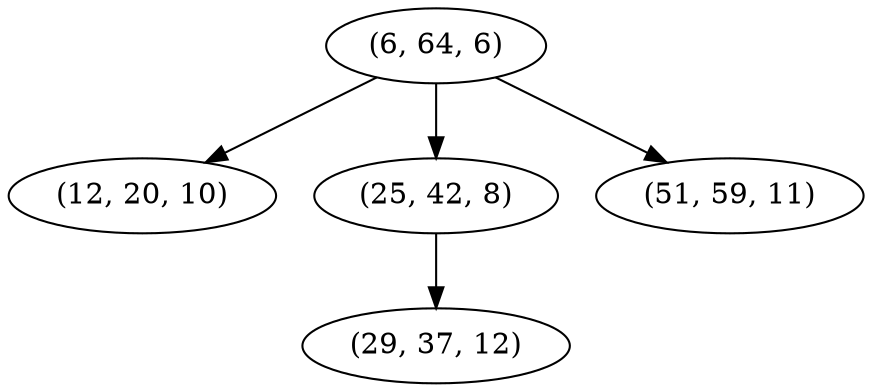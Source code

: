 digraph tree {
    "(6, 64, 6)";
    "(12, 20, 10)";
    "(25, 42, 8)";
    "(29, 37, 12)";
    "(51, 59, 11)";
    "(6, 64, 6)" -> "(12, 20, 10)";
    "(6, 64, 6)" -> "(25, 42, 8)";
    "(6, 64, 6)" -> "(51, 59, 11)";
    "(25, 42, 8)" -> "(29, 37, 12)";
}
